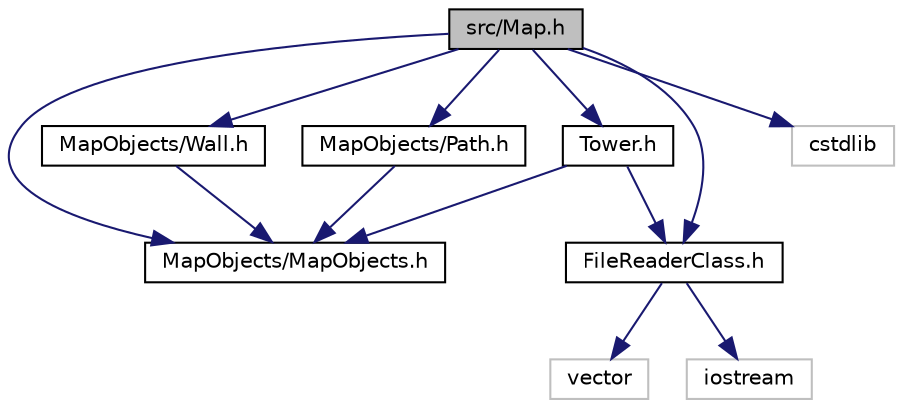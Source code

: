 digraph "src/Map.h"
{
  edge [fontname="Helvetica",fontsize="10",labelfontname="Helvetica",labelfontsize="10"];
  node [fontname="Helvetica",fontsize="10",shape=record];
  Node1 [label="src/Map.h",height=0.2,width=0.4,color="black", fillcolor="grey75", style="filled", fontcolor="black"];
  Node1 -> Node2 [color="midnightblue",fontsize="10",style="solid",fontname="Helvetica"];
  Node2 [label="MapObjects/MapObjects.h",height=0.2,width=0.4,color="black", fillcolor="white", style="filled",URL="$MapObjects_8h.html"];
  Node1 -> Node3 [color="midnightblue",fontsize="10",style="solid",fontname="Helvetica"];
  Node3 [label="MapObjects/Wall.h",height=0.2,width=0.4,color="black", fillcolor="white", style="filled",URL="$Wall_8h.html"];
  Node3 -> Node2 [color="midnightblue",fontsize="10",style="solid",fontname="Helvetica"];
  Node1 -> Node4 [color="midnightblue",fontsize="10",style="solid",fontname="Helvetica"];
  Node4 [label="Tower.h",height=0.2,width=0.4,color="black", fillcolor="white", style="filled",URL="$Tower_8h.html"];
  Node4 -> Node5 [color="midnightblue",fontsize="10",style="solid",fontname="Helvetica"];
  Node5 [label="FileReaderClass.h",height=0.2,width=0.4,color="black", fillcolor="white", style="filled",URL="$FileReaderClass_8h.html"];
  Node5 -> Node6 [color="midnightblue",fontsize="10",style="solid",fontname="Helvetica"];
  Node6 [label="vector",height=0.2,width=0.4,color="grey75", fillcolor="white", style="filled"];
  Node5 -> Node7 [color="midnightblue",fontsize="10",style="solid",fontname="Helvetica"];
  Node7 [label="iostream",height=0.2,width=0.4,color="grey75", fillcolor="white", style="filled"];
  Node4 -> Node2 [color="midnightblue",fontsize="10",style="solid",fontname="Helvetica"];
  Node1 -> Node8 [color="midnightblue",fontsize="10",style="solid",fontname="Helvetica"];
  Node8 [label="MapObjects/Path.h",height=0.2,width=0.4,color="black", fillcolor="white", style="filled",URL="$Path_8h.html"];
  Node8 -> Node2 [color="midnightblue",fontsize="10",style="solid",fontname="Helvetica"];
  Node1 -> Node5 [color="midnightblue",fontsize="10",style="solid",fontname="Helvetica"];
  Node1 -> Node9 [color="midnightblue",fontsize="10",style="solid",fontname="Helvetica"];
  Node9 [label="cstdlib",height=0.2,width=0.4,color="grey75", fillcolor="white", style="filled"];
}
